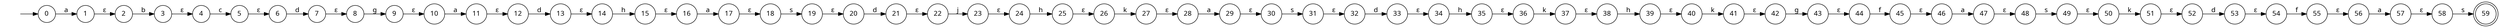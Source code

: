 digraph{
rankdir="LR";
fontname = "Microsoft YaHei";
node [shape = circle, fontname = "Microsoft YaHei"];
edge [fontname = "Microsoft YaHei"];
-1[style=invis];
59 [ shape = doublecircle ];
-1 -> 0;
58 -> 59[ label = "s" ];
57 -> 58[ label = <&epsilon;> ];
56 -> 57[ label = "a" ];
55 -> 56[ label = <&epsilon;> ];
54 -> 55[ label = "f" ];
53 -> 54[ label = <&epsilon;> ];
52 -> 53[ label = "d" ];
51 -> 52[ label = <&epsilon;> ];
50 -> 51[ label = "k" ];
49 -> 50[ label = <&epsilon;> ];
48 -> 49[ label = "s" ];
47 -> 48[ label = <&epsilon;> ];
46 -> 47[ label = "a" ];
45 -> 46[ label = <&epsilon;> ];
44 -> 45[ label = "f" ];
43 -> 44[ label = <&epsilon;> ];
42 -> 43[ label = "g" ];
41 -> 42[ label = <&epsilon;> ];
40 -> 41[ label = "k" ];
39 -> 40[ label = <&epsilon;> ];
38 -> 39[ label = "h" ];
37 -> 38[ label = <&epsilon;> ];
36 -> 37[ label = "k" ];
35 -> 36[ label = <&epsilon;> ];
34 -> 35[ label = "h" ];
33 -> 34[ label = <&epsilon;> ];
32 -> 33[ label = "d" ];
31 -> 32[ label = <&epsilon;> ];
30 -> 31[ label = "s" ];
29 -> 30[ label = <&epsilon;> ];
28 -> 29[ label = "a" ];
27 -> 28[ label = <&epsilon;> ];
26 -> 27[ label = "k" ];
25 -> 26[ label = <&epsilon;> ];
24 -> 25[ label = "h" ];
23 -> 24[ label = <&epsilon;> ];
22 -> 23[ label = "j" ];
21 -> 22[ label = <&epsilon;> ];
20 -> 21[ label = "d" ];
19 -> 20[ label = <&epsilon;> ];
18 -> 19[ label = "s" ];
17 -> 18[ label = <&epsilon;> ];
16 -> 17[ label = "a" ];
15 -> 16[ label = <&epsilon;> ];
14 -> 15[ label = "h" ];
13 -> 14[ label = <&epsilon;> ];
12 -> 13[ label = "d" ];
11 -> 12[ label = <&epsilon;> ];
10 -> 11[ label = "a" ];
9 -> 10[ label = <&epsilon;> ];
8 -> 9[ label = "g" ];
7 -> 8[ label = <&epsilon;> ];
6 -> 7[ label = "d" ];
5 -> 6[ label = <&epsilon;> ];
4 -> 5[ label = "c" ];
3 -> 4[ label = <&epsilon;> ];
2 -> 3[ label = "b" ];
1 -> 2[ label = <&epsilon;> ];
0 -> 1[ label = "a" ];
}